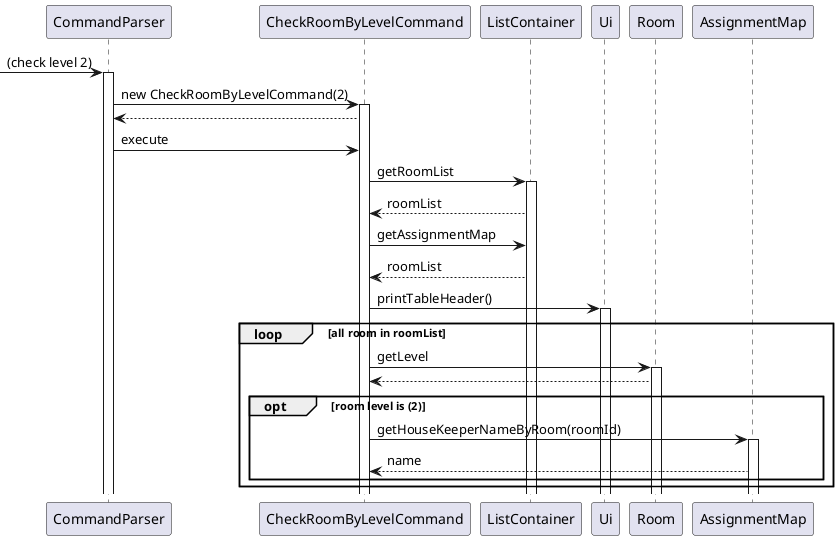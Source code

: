 @startuml
'https://plantuml.com/sequence-diagram

-> CommandParser: (check level 2)
activate CommandParser
CommandParser -> CheckRoomByLevelCommand: new CheckRoomByLevelCommand(2)
activate CheckRoomByLevelCommand
CheckRoomByLevelCommand --> CommandParser
CommandParser -> CheckRoomByLevelCommand: execute
CheckRoomByLevelCommand -> ListContainer: getRoomList
activate ListContainer
ListContainer --> CheckRoomByLevelCommand: roomList
CheckRoomByLevelCommand -> ListContainer: getAssignmentMap
ListContainer --> CheckRoomByLevelCommand: roomList
CheckRoomByLevelCommand -> Ui: printTableHeader()
activate Ui
loop all room in roomList
    CheckRoomByLevelCommand -> Room: getLevel
    activate Room
    Room --> CheckRoomByLevelCommand
    opt room level is (2)
    CheckRoomByLevelCommand -> AssignmentMap: getHouseKeeperNameByRoom(roomId)
    activate AssignmentMap
    AssignmentMap --> CheckRoomByLevelCommand: name
    end
end
@enduml